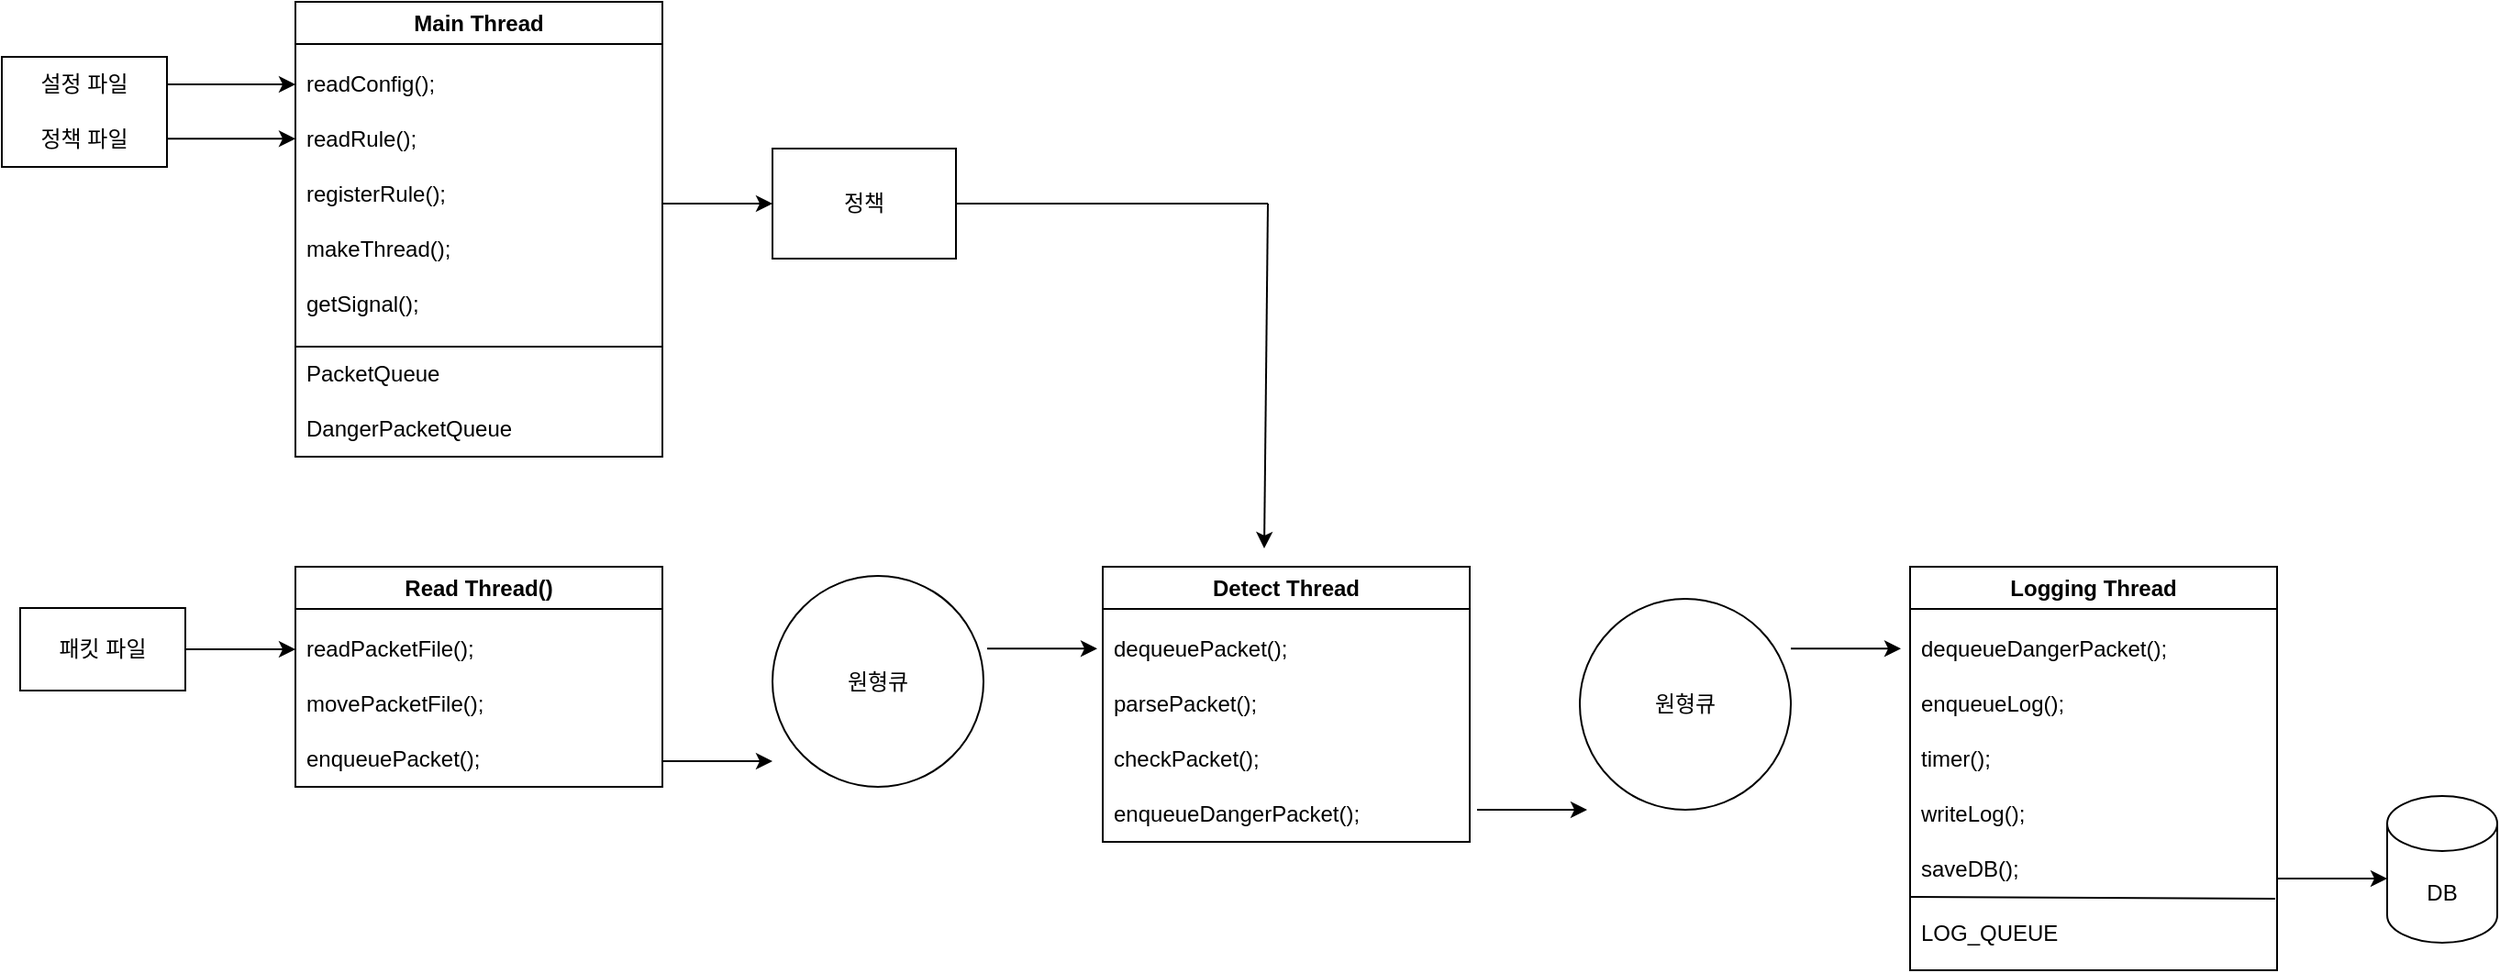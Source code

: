<mxfile version="24.2.1" type="github">
  <diagram name="페이지-1" id="LkKAR9_SpMBTQ6YnuUfW">
    <mxGraphModel dx="1434" dy="746" grid="1" gridSize="10" guides="1" tooltips="1" connect="1" arrows="1" fold="1" page="1" pageScale="1" pageWidth="827" pageHeight="1169" math="0" shadow="0">
      <root>
        <mxCell id="0" />
        <mxCell id="1" parent="0" />
        <mxCell id="0VdUfWVQp8YhdndEUQRN-76" value="" style="endArrow=classic;html=1;rounded=0;" edge="1" parent="1">
          <mxGeometry width="50" height="50" relative="1" as="geometry">
            <mxPoint x="112" y="67" as="sourcePoint" />
            <mxPoint x="182" y="67" as="targetPoint" />
          </mxGeometry>
        </mxCell>
        <mxCell id="0VdUfWVQp8YhdndEUQRN-77" value="" style="endArrow=classic;html=1;rounded=0;" edge="1" parent="1">
          <mxGeometry width="50" height="50" relative="1" as="geometry">
            <mxPoint x="112" y="96.66" as="sourcePoint" />
            <mxPoint x="182" y="96.66" as="targetPoint" />
          </mxGeometry>
        </mxCell>
        <mxCell id="0VdUfWVQp8YhdndEUQRN-78" value="" style="rounded=0;whiteSpace=wrap;html=1;" vertex="1" parent="1">
          <mxGeometry x="22" y="52" width="90" height="60" as="geometry" />
        </mxCell>
        <mxCell id="0VdUfWVQp8YhdndEUQRN-79" value="설정 파일" style="text;strokeColor=none;fillColor=none;align=center;verticalAlign=middle;spacingLeft=4;spacingRight=4;overflow=hidden;points=[[0,0.5],[1,0.5]];portConstraint=eastwest;rotatable=0;whiteSpace=wrap;html=1;" vertex="1" parent="1">
          <mxGeometry x="22" y="52" width="90" height="30" as="geometry" />
        </mxCell>
        <mxCell id="0VdUfWVQp8YhdndEUQRN-80" value="정책 파일" style="text;strokeColor=none;fillColor=none;align=center;verticalAlign=middle;spacingLeft=4;spacingRight=4;overflow=hidden;points=[[0,0.5],[1,0.5]];portConstraint=eastwest;rotatable=0;whiteSpace=wrap;html=1;" vertex="1" parent="1">
          <mxGeometry x="22" y="82" width="90" height="30" as="geometry" />
        </mxCell>
        <mxCell id="0VdUfWVQp8YhdndEUQRN-81" value="Main Thread" style="swimlane;whiteSpace=wrap;html=1;" vertex="1" parent="1">
          <mxGeometry x="182" y="22" width="200" height="248" as="geometry" />
        </mxCell>
        <mxCell id="0VdUfWVQp8YhdndEUQRN-82" value="readConfig();" style="text;strokeColor=none;fillColor=none;align=left;verticalAlign=middle;spacingLeft=4;spacingRight=4;overflow=hidden;points=[[0,0.5],[1,0.5]];portConstraint=eastwest;rotatable=0;whiteSpace=wrap;html=1;" vertex="1" parent="0VdUfWVQp8YhdndEUQRN-81">
          <mxGeometry y="30" width="200" height="30" as="geometry" />
        </mxCell>
        <mxCell id="0VdUfWVQp8YhdndEUQRN-83" value="readRule();" style="text;strokeColor=none;fillColor=none;align=left;verticalAlign=middle;spacingLeft=4;spacingRight=4;overflow=hidden;points=[[0,0.5],[1,0.5]];portConstraint=eastwest;rotatable=0;whiteSpace=wrap;html=1;" vertex="1" parent="0VdUfWVQp8YhdndEUQRN-81">
          <mxGeometry y="60" width="200" height="30" as="geometry" />
        </mxCell>
        <mxCell id="0VdUfWVQp8YhdndEUQRN-84" value="registerRule();" style="text;strokeColor=none;fillColor=none;align=left;verticalAlign=middle;spacingLeft=4;spacingRight=4;overflow=hidden;points=[[0,0.5],[1,0.5]];portConstraint=eastwest;rotatable=0;whiteSpace=wrap;html=1;" vertex="1" parent="0VdUfWVQp8YhdndEUQRN-81">
          <mxGeometry y="90" width="200" height="30" as="geometry" />
        </mxCell>
        <mxCell id="0VdUfWVQp8YhdndEUQRN-85" value="makeThread();" style="text;strokeColor=none;fillColor=none;align=left;verticalAlign=middle;spacingLeft=4;spacingRight=4;overflow=hidden;points=[[0,0.5],[1,0.5]];portConstraint=eastwest;rotatable=0;whiteSpace=wrap;html=1;" vertex="1" parent="0VdUfWVQp8YhdndEUQRN-81">
          <mxGeometry y="120" width="200" height="30" as="geometry" />
        </mxCell>
        <mxCell id="0VdUfWVQp8YhdndEUQRN-86" value="getSignal();" style="text;strokeColor=none;fillColor=none;align=left;verticalAlign=middle;spacingLeft=4;spacingRight=4;overflow=hidden;points=[[0,0.5],[1,0.5]];portConstraint=eastwest;rotatable=0;whiteSpace=wrap;html=1;" vertex="1" parent="0VdUfWVQp8YhdndEUQRN-81">
          <mxGeometry y="150" width="200" height="30" as="geometry" />
        </mxCell>
        <mxCell id="0VdUfWVQp8YhdndEUQRN-87" value="PacketQueue" style="text;strokeColor=none;fillColor=none;align=left;verticalAlign=middle;spacingLeft=4;spacingRight=4;overflow=hidden;points=[[0,0.5],[1,0.5]];portConstraint=eastwest;rotatable=0;whiteSpace=wrap;html=1;" vertex="1" parent="0VdUfWVQp8YhdndEUQRN-81">
          <mxGeometry y="188" width="200" height="30" as="geometry" />
        </mxCell>
        <mxCell id="0VdUfWVQp8YhdndEUQRN-88" value="DangerPacketQueue" style="text;strokeColor=none;fillColor=none;align=left;verticalAlign=middle;spacingLeft=4;spacingRight=4;overflow=hidden;points=[[0,0.5],[1,0.5]];portConstraint=eastwest;rotatable=0;whiteSpace=wrap;html=1;" vertex="1" parent="0VdUfWVQp8YhdndEUQRN-81">
          <mxGeometry y="218" width="200" height="30" as="geometry" />
        </mxCell>
        <mxCell id="0VdUfWVQp8YhdndEUQRN-89" value="" style="endArrow=none;html=1;rounded=0;entryX=1;entryY=0;entryDx=0;entryDy=0;entryPerimeter=0;" edge="1" parent="0VdUfWVQp8YhdndEUQRN-81" target="0VdUfWVQp8YhdndEUQRN-87">
          <mxGeometry width="50" height="50" relative="1" as="geometry">
            <mxPoint y="188" as="sourcePoint" />
            <mxPoint x="50" y="138" as="targetPoint" />
          </mxGeometry>
        </mxCell>
        <mxCell id="0VdUfWVQp8YhdndEUQRN-90" value="Read Thread()" style="swimlane;whiteSpace=wrap;html=1;" vertex="1" parent="1">
          <mxGeometry x="182" y="330" width="200" height="120" as="geometry" />
        </mxCell>
        <mxCell id="0VdUfWVQp8YhdndEUQRN-91" value="readPacketFile();" style="text;strokeColor=none;fillColor=none;align=left;verticalAlign=middle;spacingLeft=4;spacingRight=4;overflow=hidden;points=[[0,0.5],[1,0.5]];portConstraint=eastwest;rotatable=0;whiteSpace=wrap;html=1;" vertex="1" parent="0VdUfWVQp8YhdndEUQRN-90">
          <mxGeometry y="30" width="200" height="30" as="geometry" />
        </mxCell>
        <mxCell id="0VdUfWVQp8YhdndEUQRN-92" value="movePacketFile();" style="text;strokeColor=none;fillColor=none;align=left;verticalAlign=middle;spacingLeft=4;spacingRight=4;overflow=hidden;points=[[0,0.5],[1,0.5]];portConstraint=eastwest;rotatable=0;whiteSpace=wrap;html=1;" vertex="1" parent="0VdUfWVQp8YhdndEUQRN-90">
          <mxGeometry y="60" width="200" height="30" as="geometry" />
        </mxCell>
        <mxCell id="0VdUfWVQp8YhdndEUQRN-93" value="enqueuePacket();" style="text;strokeColor=none;fillColor=none;align=left;verticalAlign=middle;spacingLeft=4;spacingRight=4;overflow=hidden;points=[[0,0.5],[1,0.5]];portConstraint=eastwest;rotatable=0;whiteSpace=wrap;html=1;" vertex="1" parent="0VdUfWVQp8YhdndEUQRN-90">
          <mxGeometry y="90" width="200" height="30" as="geometry" />
        </mxCell>
        <mxCell id="0VdUfWVQp8YhdndEUQRN-94" value="패킷 파일" style="rounded=0;whiteSpace=wrap;html=1;" vertex="1" parent="1">
          <mxGeometry x="32" y="352.5" width="90" height="45" as="geometry" />
        </mxCell>
        <mxCell id="0VdUfWVQp8YhdndEUQRN-95" value="" style="endArrow=classic;html=1;rounded=0;entryX=0;entryY=0.5;entryDx=0;entryDy=0;exitX=1;exitY=0.5;exitDx=0;exitDy=0;" edge="1" parent="1" source="0VdUfWVQp8YhdndEUQRN-94" target="0VdUfWVQp8YhdndEUQRN-91">
          <mxGeometry width="50" height="50" relative="1" as="geometry">
            <mxPoint x="122" y="380" as="sourcePoint" />
            <mxPoint x="172" y="330" as="targetPoint" />
          </mxGeometry>
        </mxCell>
        <mxCell id="0VdUfWVQp8YhdndEUQRN-96" value="" style="endArrow=classic;html=1;rounded=0;" edge="1" parent="1">
          <mxGeometry width="50" height="50" relative="1" as="geometry">
            <mxPoint x="382" y="436" as="sourcePoint" />
            <mxPoint x="442" y="436" as="targetPoint" />
          </mxGeometry>
        </mxCell>
        <mxCell id="0VdUfWVQp8YhdndEUQRN-97" value="원형큐" style="ellipse;whiteSpace=wrap;html=1;aspect=fixed;" vertex="1" parent="1">
          <mxGeometry x="442" y="335" width="115" height="115" as="geometry" />
        </mxCell>
        <mxCell id="0VdUfWVQp8YhdndEUQRN-98" value="Detect Thread" style="swimlane;whiteSpace=wrap;html=1;" vertex="1" parent="1">
          <mxGeometry x="622" y="330" width="200" height="150" as="geometry" />
        </mxCell>
        <mxCell id="0VdUfWVQp8YhdndEUQRN-99" value="dequeuePacket();" style="text;strokeColor=none;fillColor=none;align=left;verticalAlign=middle;spacingLeft=4;spacingRight=4;overflow=hidden;points=[[0,0.5],[1,0.5]];portConstraint=eastwest;rotatable=0;whiteSpace=wrap;html=1;" vertex="1" parent="0VdUfWVQp8YhdndEUQRN-98">
          <mxGeometry y="30" width="200" height="30" as="geometry" />
        </mxCell>
        <mxCell id="0VdUfWVQp8YhdndEUQRN-100" value="parsePacket();" style="text;strokeColor=none;fillColor=none;align=left;verticalAlign=middle;spacingLeft=4;spacingRight=4;overflow=hidden;points=[[0,0.5],[1,0.5]];portConstraint=eastwest;rotatable=0;whiteSpace=wrap;html=1;" vertex="1" parent="0VdUfWVQp8YhdndEUQRN-98">
          <mxGeometry y="60" width="200" height="30" as="geometry" />
        </mxCell>
        <mxCell id="0VdUfWVQp8YhdndEUQRN-101" value="checkPacket();" style="text;strokeColor=none;fillColor=none;align=left;verticalAlign=middle;spacingLeft=4;spacingRight=4;overflow=hidden;points=[[0,0.5],[1,0.5]];portConstraint=eastwest;rotatable=0;whiteSpace=wrap;html=1;" vertex="1" parent="0VdUfWVQp8YhdndEUQRN-98">
          <mxGeometry y="90" width="200" height="30" as="geometry" />
        </mxCell>
        <mxCell id="0VdUfWVQp8YhdndEUQRN-102" value="enqueueDangerPacket();" style="text;strokeColor=none;fillColor=none;align=left;verticalAlign=middle;spacingLeft=4;spacingRight=4;overflow=hidden;points=[[0,0.5],[1,0.5]];portConstraint=eastwest;rotatable=0;whiteSpace=wrap;html=1;" vertex="1" parent="0VdUfWVQp8YhdndEUQRN-98">
          <mxGeometry y="120" width="200" height="30" as="geometry" />
        </mxCell>
        <mxCell id="0VdUfWVQp8YhdndEUQRN-103" value="" style="endArrow=classic;html=1;rounded=0;" edge="1" parent="1">
          <mxGeometry width="50" height="50" relative="1" as="geometry">
            <mxPoint x="559" y="374.66" as="sourcePoint" />
            <mxPoint x="619" y="374.66" as="targetPoint" />
          </mxGeometry>
        </mxCell>
        <mxCell id="0VdUfWVQp8YhdndEUQRN-104" value="" style="endArrow=classic;html=1;rounded=0;" edge="1" parent="1">
          <mxGeometry width="50" height="50" relative="1" as="geometry">
            <mxPoint x="382" y="132" as="sourcePoint" />
            <mxPoint x="442" y="132" as="targetPoint" />
          </mxGeometry>
        </mxCell>
        <mxCell id="0VdUfWVQp8YhdndEUQRN-105" value="정책" style="rounded=0;whiteSpace=wrap;html=1;" vertex="1" parent="1">
          <mxGeometry x="442" y="102" width="100" height="60" as="geometry" />
        </mxCell>
        <mxCell id="0VdUfWVQp8YhdndEUQRN-106" value="" style="endArrow=none;html=1;rounded=0;" edge="1" parent="1">
          <mxGeometry width="50" height="50" relative="1" as="geometry">
            <mxPoint x="542" y="132" as="sourcePoint" />
            <mxPoint x="712" y="132" as="targetPoint" />
          </mxGeometry>
        </mxCell>
        <mxCell id="0VdUfWVQp8YhdndEUQRN-107" value="" style="endArrow=classic;html=1;rounded=0;" edge="1" parent="1">
          <mxGeometry width="50" height="50" relative="1" as="geometry">
            <mxPoint x="712" y="132" as="sourcePoint" />
            <mxPoint x="710" y="320" as="targetPoint" />
          </mxGeometry>
        </mxCell>
        <mxCell id="0VdUfWVQp8YhdndEUQRN-108" value="" style="endArrow=classic;html=1;rounded=0;" edge="1" parent="1">
          <mxGeometry width="50" height="50" relative="1" as="geometry">
            <mxPoint x="826" y="462.5" as="sourcePoint" />
            <mxPoint x="886" y="462.5" as="targetPoint" />
          </mxGeometry>
        </mxCell>
        <mxCell id="0VdUfWVQp8YhdndEUQRN-109" value="원형큐" style="ellipse;whiteSpace=wrap;html=1;aspect=fixed;" vertex="1" parent="1">
          <mxGeometry x="882" y="347.5" width="115" height="115" as="geometry" />
        </mxCell>
        <mxCell id="0VdUfWVQp8YhdndEUQRN-110" value="" style="endArrow=classic;html=1;rounded=0;" edge="1" parent="1">
          <mxGeometry width="50" height="50" relative="1" as="geometry">
            <mxPoint x="997" y="374.66" as="sourcePoint" />
            <mxPoint x="1057" y="374.66" as="targetPoint" />
          </mxGeometry>
        </mxCell>
        <mxCell id="0VdUfWVQp8YhdndEUQRN-111" value="Logging Thread" style="swimlane;whiteSpace=wrap;html=1;" vertex="1" parent="1">
          <mxGeometry x="1062" y="330" width="200" height="220" as="geometry" />
        </mxCell>
        <mxCell id="0VdUfWVQp8YhdndEUQRN-112" value="dequeueDangerPacket();" style="text;strokeColor=none;fillColor=none;align=left;verticalAlign=middle;spacingLeft=4;spacingRight=4;overflow=hidden;points=[[0,0.5],[1,0.5]];portConstraint=eastwest;rotatable=0;whiteSpace=wrap;html=1;" vertex="1" parent="0VdUfWVQp8YhdndEUQRN-111">
          <mxGeometry y="30" width="200" height="30" as="geometry" />
        </mxCell>
        <mxCell id="0VdUfWVQp8YhdndEUQRN-113" value="enqueueLog();" style="text;strokeColor=none;fillColor=none;align=left;verticalAlign=middle;spacingLeft=4;spacingRight=4;overflow=hidden;points=[[0,0.5],[1,0.5]];portConstraint=eastwest;rotatable=0;whiteSpace=wrap;html=1;" vertex="1" parent="0VdUfWVQp8YhdndEUQRN-111">
          <mxGeometry y="60" width="200" height="30" as="geometry" />
        </mxCell>
        <mxCell id="0VdUfWVQp8YhdndEUQRN-114" value="timer();" style="text;strokeColor=none;fillColor=none;align=left;verticalAlign=middle;spacingLeft=4;spacingRight=4;overflow=hidden;points=[[0,0.5],[1,0.5]];portConstraint=eastwest;rotatable=0;whiteSpace=wrap;html=1;" vertex="1" parent="0VdUfWVQp8YhdndEUQRN-111">
          <mxGeometry y="90" width="200" height="30" as="geometry" />
        </mxCell>
        <mxCell id="0VdUfWVQp8YhdndEUQRN-115" value="writeLog();" style="text;strokeColor=none;fillColor=none;align=left;verticalAlign=middle;spacingLeft=4;spacingRight=4;overflow=hidden;points=[[0,0.5],[1,0.5]];portConstraint=eastwest;rotatable=0;whiteSpace=wrap;html=1;" vertex="1" parent="0VdUfWVQp8YhdndEUQRN-111">
          <mxGeometry y="120" width="200" height="30" as="geometry" />
        </mxCell>
        <mxCell id="0VdUfWVQp8YhdndEUQRN-116" value="saveDB();" style="text;strokeColor=none;fillColor=none;align=left;verticalAlign=middle;spacingLeft=4;spacingRight=4;overflow=hidden;points=[[0,0.5],[1,0.5]];portConstraint=eastwest;rotatable=0;whiteSpace=wrap;html=1;" vertex="1" parent="0VdUfWVQp8YhdndEUQRN-111">
          <mxGeometry y="150" width="200" height="30" as="geometry" />
        </mxCell>
        <mxCell id="0VdUfWVQp8YhdndEUQRN-117" value="" style="endArrow=none;html=1;rounded=0;entryX=0.995;entryY=1.033;entryDx=0;entryDy=0;entryPerimeter=0;" edge="1" parent="0VdUfWVQp8YhdndEUQRN-111" target="0VdUfWVQp8YhdndEUQRN-116">
          <mxGeometry width="50" height="50" relative="1" as="geometry">
            <mxPoint y="180" as="sourcePoint" />
            <mxPoint x="50" y="130" as="targetPoint" />
          </mxGeometry>
        </mxCell>
        <mxCell id="0VdUfWVQp8YhdndEUQRN-118" value="LOG_QUEUE" style="text;strokeColor=none;fillColor=none;align=left;verticalAlign=middle;spacingLeft=4;spacingRight=4;overflow=hidden;points=[[0,0.5],[1,0.5]];portConstraint=eastwest;rotatable=0;whiteSpace=wrap;html=1;" vertex="1" parent="0VdUfWVQp8YhdndEUQRN-111">
          <mxGeometry y="185" width="200" height="30" as="geometry" />
        </mxCell>
        <mxCell id="0VdUfWVQp8YhdndEUQRN-119" value="" style="endArrow=classic;html=1;rounded=0;" edge="1" parent="1">
          <mxGeometry width="50" height="50" relative="1" as="geometry">
            <mxPoint x="1262" y="500" as="sourcePoint" />
            <mxPoint x="1322" y="500" as="targetPoint" />
          </mxGeometry>
        </mxCell>
        <mxCell id="0VdUfWVQp8YhdndEUQRN-120" value="DB" style="shape=cylinder3;whiteSpace=wrap;html=1;boundedLbl=1;backgroundOutline=1;size=15;" vertex="1" parent="1">
          <mxGeometry x="1322" y="455" width="60" height="80" as="geometry" />
        </mxCell>
      </root>
    </mxGraphModel>
  </diagram>
</mxfile>

